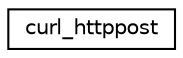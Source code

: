digraph "Graphical Class Hierarchy"
{
 // LATEX_PDF_SIZE
  edge [fontname="Helvetica",fontsize="10",labelfontname="Helvetica",labelfontsize="10"];
  node [fontname="Helvetica",fontsize="10",shape=record];
  rankdir="LR";
  Node0 [label="curl_httppost",height=0.2,width=0.4,color="black", fillcolor="white", style="filled",URL="$structcurl__httppost.html",tooltip=" "];
}
